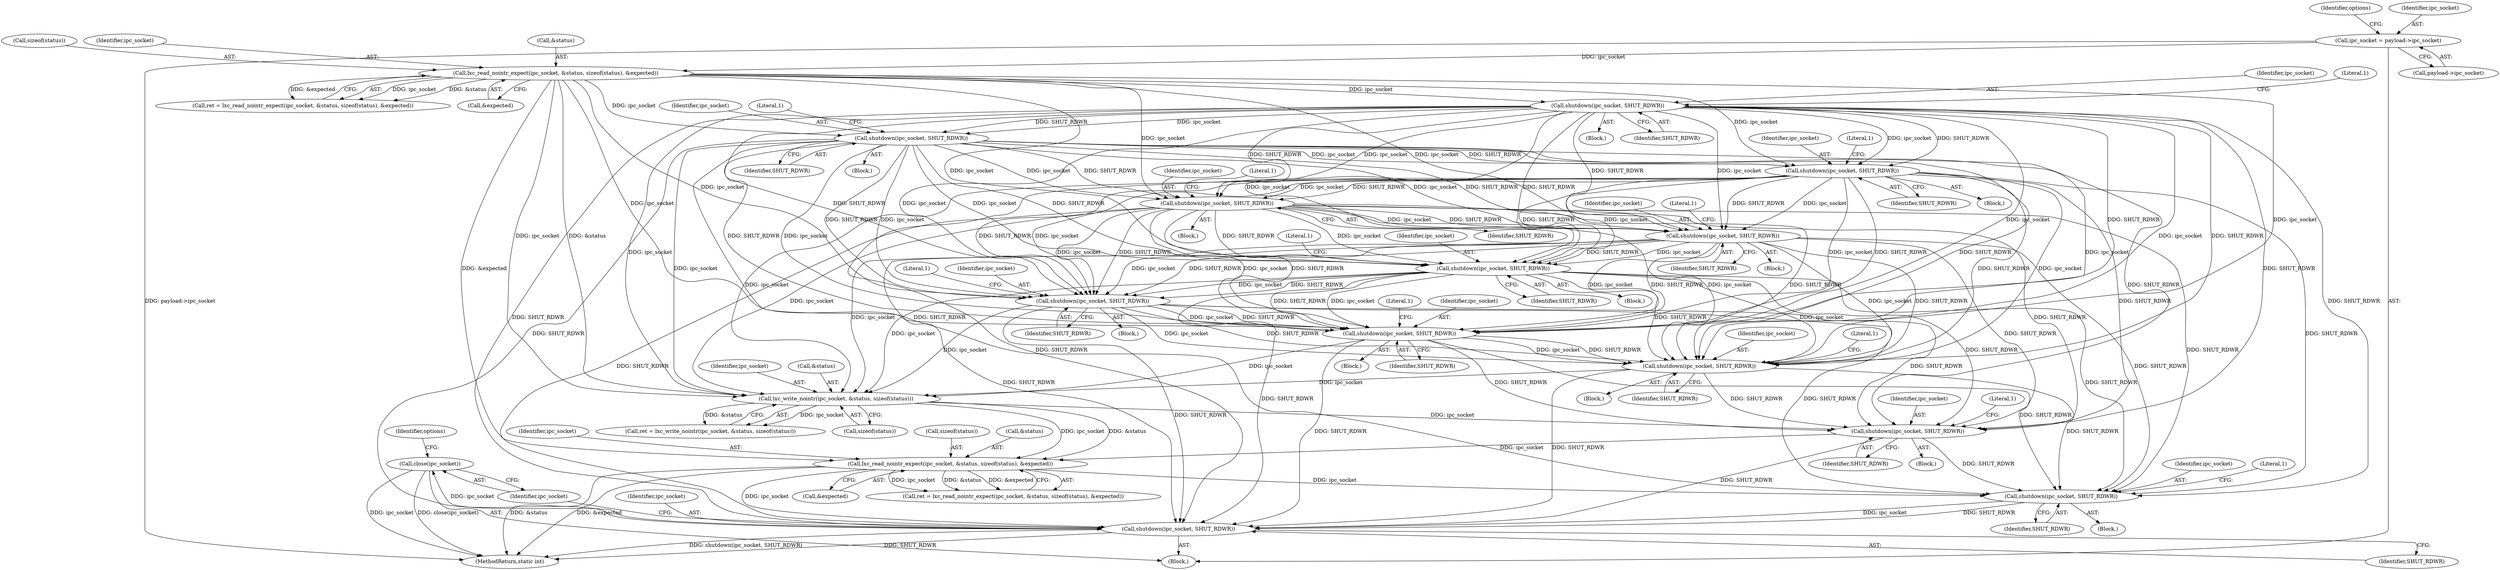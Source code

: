 digraph "0_lxc_5c3fcae78b63ac9dd56e36075903921bd9461f9e@API" {
"1000494" [label="(Call,close(ipc_socket))"];
"1000491" [label="(Call,shutdown(ipc_socket, SHUT_RDWR))"];
"1000485" [label="(Call,shutdown(ipc_socket, SHUT_RDWR))"];
"1000470" [label="(Call,lxc_read_nointr_expect(ipc_socket, &status, sizeof(status), &expected))"];
"1000441" [label="(Call,lxc_write_nointr(ipc_socket, &status, sizeof(status)))"];
"1000293" [label="(Call,shutdown(ipc_socket, SHUT_RDWR))"];
"1000268" [label="(Call,shutdown(ipc_socket, SHUT_RDWR))"];
"1000175" [label="(Call,shutdown(ipc_socket, SHUT_RDWR))"];
"1000160" [label="(Call,lxc_read_nointr_expect(ipc_socket, &status, sizeof(status), &expected))"];
"1000126" [label="(Call,ipc_socket = payload->ipc_socket)"];
"1000244" [label="(Call,shutdown(ipc_socket, SHUT_RDWR))"];
"1000203" [label="(Call,shutdown(ipc_socket, SHUT_RDWR))"];
"1000408" [label="(Call,shutdown(ipc_socket, SHUT_RDWR))"];
"1000381" [label="(Call,shutdown(ipc_socket, SHUT_RDWR))"];
"1000361" [label="(Call,shutdown(ipc_socket, SHUT_RDWR))"];
"1000430" [label="(Call,shutdown(ipc_socket, SHUT_RDWR))"];
"1000455" [label="(Call,shutdown(ipc_socket, SHUT_RDWR))"];
"1000443" [label="(Call,&status)"];
"1000441" [label="(Call,lxc_write_nointr(ipc_socket, &status, sizeof(status)))"];
"1000491" [label="(Call,shutdown(ipc_socket, SHUT_RDWR))"];
"1000457" [label="(Identifier,SHUT_RDWR)"];
"1000500" [label="(Identifier,options)"];
"1000386" [label="(Literal,1)"];
"1000487" [label="(Identifier,SHUT_RDWR)"];
"1000269" [label="(Identifier,ipc_socket)"];
"1000118" [label="(Block,)"];
"1000175" [label="(Call,shutdown(ipc_socket, SHUT_RDWR))"];
"1000246" [label="(Identifier,SHUT_RDWR)"];
"1000158" [label="(Call,ret = lxc_read_nointr_expect(ipc_socket, &status, sizeof(status), &expected))"];
"1000161" [label="(Identifier,ipc_socket)"];
"1000494" [label="(Call,close(ipc_socket))"];
"1000482" [label="(Block,)"];
"1000468" [label="(Call,ret = lxc_read_nointr_expect(ipc_socket, &status, sizeof(status), &expected))"];
"1000495" [label="(Identifier,ipc_socket)"];
"1000293" [label="(Call,shutdown(ipc_socket, SHUT_RDWR))"];
"1000265" [label="(Block,)"];
"1000295" [label="(Identifier,SHUT_RDWR)"];
"1000381" [label="(Call,shutdown(ipc_socket, SHUT_RDWR))"];
"1000455" [label="(Call,shutdown(ipc_socket, SHUT_RDWR))"];
"1000160" [label="(Call,lxc_read_nointr_expect(ipc_socket, &status, sizeof(status), &expected))"];
"1000294" [label="(Identifier,ipc_socket)"];
"1000268" [label="(Call,shutdown(ipc_socket, SHUT_RDWR))"];
"1000245" [label="(Identifier,ipc_socket)"];
"1000202" [label="(Block,)"];
"1000298" [label="(Literal,1)"];
"1000408" [label="(Call,shutdown(ipc_socket, SHUT_RDWR))"];
"1000208" [label="(Literal,1)"];
"1000244" [label="(Call,shutdown(ipc_socket, SHUT_RDWR))"];
"1000432" [label="(Identifier,SHUT_RDWR)"];
"1000172" [label="(Block,)"];
"1000203" [label="(Call,shutdown(ipc_socket, SHUT_RDWR))"];
"1000162" [label="(Call,&status)"];
"1000460" [label="(Literal,1)"];
"1000358" [label="(Block,)"];
"1000366" [label="(Literal,1)"];
"1000431" [label="(Identifier,ipc_socket)"];
"1000363" [label="(Identifier,SHUT_RDWR)"];
"1000273" [label="(Literal,1)"];
"1000180" [label="(Literal,1)"];
"1000362" [label="(Identifier,ipc_socket)"];
"1000427" [label="(Block,)"];
"1000435" [label="(Literal,1)"];
"1000413" [label="(Literal,1)"];
"1000456" [label="(Identifier,ipc_socket)"];
"1000270" [label="(Identifier,SHUT_RDWR)"];
"1000241" [label="(Block,)"];
"1000126" [label="(Call,ipc_socket = payload->ipc_socket)"];
"1000442" [label="(Identifier,ipc_socket)"];
"1000176" [label="(Identifier,ipc_socket)"];
"1000471" [label="(Identifier,ipc_socket)"];
"1000410" [label="(Identifier,SHUT_RDWR)"];
"1000470" [label="(Call,lxc_read_nointr_expect(ipc_socket, &status, sizeof(status), &expected))"];
"1000378" [label="(Block,)"];
"1000486" [label="(Identifier,ipc_socket)"];
"1000166" [label="(Call,&expected)"];
"1000128" [label="(Call,payload->ipc_socket)"];
"1000382" [label="(Identifier,ipc_socket)"];
"1000485" [label="(Call,shutdown(ipc_socket, SHUT_RDWR))"];
"1000474" [label="(Call,sizeof(status))"];
"1000383" [label="(Identifier,SHUT_RDWR)"];
"1000490" [label="(Literal,1)"];
"1000133" [label="(Identifier,options)"];
"1000430" [label="(Call,shutdown(ipc_socket, SHUT_RDWR))"];
"1000472" [label="(Call,&status)"];
"1000177" [label="(Identifier,SHUT_RDWR)"];
"1000493" [label="(Identifier,SHUT_RDWR)"];
"1000492" [label="(Identifier,ipc_socket)"];
"1000361" [label="(Call,shutdown(ipc_socket, SHUT_RDWR))"];
"1000164" [label="(Call,sizeof(status))"];
"1000127" [label="(Identifier,ipc_socket)"];
"1000205" [label="(Identifier,SHUT_RDWR)"];
"1000439" [label="(Call,ret = lxc_write_nointr(ipc_socket, &status, sizeof(status)))"];
"1000204" [label="(Identifier,ipc_socket)"];
"1000405" [label="(Block,)"];
"1000452" [label="(Block,)"];
"1000476" [label="(Call,&expected)"];
"1000409" [label="(Identifier,ipc_socket)"];
"1000290" [label="(Block,)"];
"1000249" [label="(Literal,1)"];
"1000445" [label="(Call,sizeof(status))"];
"1000711" [label="(MethodReturn,static int)"];
"1000494" -> "1000118"  [label="AST: "];
"1000494" -> "1000495"  [label="CFG: "];
"1000495" -> "1000494"  [label="AST: "];
"1000500" -> "1000494"  [label="CFG: "];
"1000494" -> "1000711"  [label="DDG: close(ipc_socket)"];
"1000494" -> "1000711"  [label="DDG: ipc_socket"];
"1000491" -> "1000494"  [label="DDG: ipc_socket"];
"1000491" -> "1000118"  [label="AST: "];
"1000491" -> "1000493"  [label="CFG: "];
"1000492" -> "1000491"  [label="AST: "];
"1000493" -> "1000491"  [label="AST: "];
"1000495" -> "1000491"  [label="CFG: "];
"1000491" -> "1000711"  [label="DDG: SHUT_RDWR"];
"1000491" -> "1000711"  [label="DDG: shutdown(ipc_socket, SHUT_RDWR)"];
"1000485" -> "1000491"  [label="DDG: ipc_socket"];
"1000485" -> "1000491"  [label="DDG: SHUT_RDWR"];
"1000470" -> "1000491"  [label="DDG: ipc_socket"];
"1000381" -> "1000491"  [label="DDG: SHUT_RDWR"];
"1000455" -> "1000491"  [label="DDG: SHUT_RDWR"];
"1000430" -> "1000491"  [label="DDG: SHUT_RDWR"];
"1000408" -> "1000491"  [label="DDG: SHUT_RDWR"];
"1000293" -> "1000491"  [label="DDG: SHUT_RDWR"];
"1000203" -> "1000491"  [label="DDG: SHUT_RDWR"];
"1000244" -> "1000491"  [label="DDG: SHUT_RDWR"];
"1000361" -> "1000491"  [label="DDG: SHUT_RDWR"];
"1000175" -> "1000491"  [label="DDG: SHUT_RDWR"];
"1000268" -> "1000491"  [label="DDG: SHUT_RDWR"];
"1000485" -> "1000482"  [label="AST: "];
"1000485" -> "1000487"  [label="CFG: "];
"1000486" -> "1000485"  [label="AST: "];
"1000487" -> "1000485"  [label="AST: "];
"1000490" -> "1000485"  [label="CFG: "];
"1000470" -> "1000485"  [label="DDG: ipc_socket"];
"1000381" -> "1000485"  [label="DDG: SHUT_RDWR"];
"1000455" -> "1000485"  [label="DDG: SHUT_RDWR"];
"1000430" -> "1000485"  [label="DDG: SHUT_RDWR"];
"1000408" -> "1000485"  [label="DDG: SHUT_RDWR"];
"1000293" -> "1000485"  [label="DDG: SHUT_RDWR"];
"1000203" -> "1000485"  [label="DDG: SHUT_RDWR"];
"1000244" -> "1000485"  [label="DDG: SHUT_RDWR"];
"1000361" -> "1000485"  [label="DDG: SHUT_RDWR"];
"1000175" -> "1000485"  [label="DDG: SHUT_RDWR"];
"1000268" -> "1000485"  [label="DDG: SHUT_RDWR"];
"1000470" -> "1000468"  [label="AST: "];
"1000470" -> "1000476"  [label="CFG: "];
"1000471" -> "1000470"  [label="AST: "];
"1000472" -> "1000470"  [label="AST: "];
"1000474" -> "1000470"  [label="AST: "];
"1000476" -> "1000470"  [label="AST: "];
"1000468" -> "1000470"  [label="CFG: "];
"1000470" -> "1000711"  [label="DDG: &status"];
"1000470" -> "1000711"  [label="DDG: &expected"];
"1000470" -> "1000468"  [label="DDG: ipc_socket"];
"1000470" -> "1000468"  [label="DDG: &status"];
"1000470" -> "1000468"  [label="DDG: &expected"];
"1000441" -> "1000470"  [label="DDG: ipc_socket"];
"1000441" -> "1000470"  [label="DDG: &status"];
"1000455" -> "1000470"  [label="DDG: ipc_socket"];
"1000160" -> "1000470"  [label="DDG: &expected"];
"1000441" -> "1000439"  [label="AST: "];
"1000441" -> "1000445"  [label="CFG: "];
"1000442" -> "1000441"  [label="AST: "];
"1000443" -> "1000441"  [label="AST: "];
"1000445" -> "1000441"  [label="AST: "];
"1000439" -> "1000441"  [label="CFG: "];
"1000441" -> "1000439"  [label="DDG: ipc_socket"];
"1000441" -> "1000439"  [label="DDG: &status"];
"1000293" -> "1000441"  [label="DDG: ipc_socket"];
"1000408" -> "1000441"  [label="DDG: ipc_socket"];
"1000268" -> "1000441"  [label="DDG: ipc_socket"];
"1000175" -> "1000441"  [label="DDG: ipc_socket"];
"1000430" -> "1000441"  [label="DDG: ipc_socket"];
"1000381" -> "1000441"  [label="DDG: ipc_socket"];
"1000361" -> "1000441"  [label="DDG: ipc_socket"];
"1000244" -> "1000441"  [label="DDG: ipc_socket"];
"1000160" -> "1000441"  [label="DDG: ipc_socket"];
"1000160" -> "1000441"  [label="DDG: &status"];
"1000203" -> "1000441"  [label="DDG: ipc_socket"];
"1000441" -> "1000455"  [label="DDG: ipc_socket"];
"1000293" -> "1000290"  [label="AST: "];
"1000293" -> "1000295"  [label="CFG: "];
"1000294" -> "1000293"  [label="AST: "];
"1000295" -> "1000293"  [label="AST: "];
"1000298" -> "1000293"  [label="CFG: "];
"1000268" -> "1000293"  [label="DDG: ipc_socket"];
"1000268" -> "1000293"  [label="DDG: SHUT_RDWR"];
"1000175" -> "1000293"  [label="DDG: ipc_socket"];
"1000175" -> "1000293"  [label="DDG: SHUT_RDWR"];
"1000244" -> "1000293"  [label="DDG: ipc_socket"];
"1000244" -> "1000293"  [label="DDG: SHUT_RDWR"];
"1000160" -> "1000293"  [label="DDG: ipc_socket"];
"1000203" -> "1000293"  [label="DDG: ipc_socket"];
"1000203" -> "1000293"  [label="DDG: SHUT_RDWR"];
"1000293" -> "1000361"  [label="DDG: ipc_socket"];
"1000293" -> "1000361"  [label="DDG: SHUT_RDWR"];
"1000293" -> "1000381"  [label="DDG: ipc_socket"];
"1000293" -> "1000381"  [label="DDG: SHUT_RDWR"];
"1000293" -> "1000408"  [label="DDG: ipc_socket"];
"1000293" -> "1000408"  [label="DDG: SHUT_RDWR"];
"1000293" -> "1000430"  [label="DDG: ipc_socket"];
"1000293" -> "1000430"  [label="DDG: SHUT_RDWR"];
"1000293" -> "1000455"  [label="DDG: SHUT_RDWR"];
"1000268" -> "1000265"  [label="AST: "];
"1000268" -> "1000270"  [label="CFG: "];
"1000269" -> "1000268"  [label="AST: "];
"1000270" -> "1000268"  [label="AST: "];
"1000273" -> "1000268"  [label="CFG: "];
"1000175" -> "1000268"  [label="DDG: ipc_socket"];
"1000175" -> "1000268"  [label="DDG: SHUT_RDWR"];
"1000244" -> "1000268"  [label="DDG: ipc_socket"];
"1000244" -> "1000268"  [label="DDG: SHUT_RDWR"];
"1000160" -> "1000268"  [label="DDG: ipc_socket"];
"1000203" -> "1000268"  [label="DDG: ipc_socket"];
"1000203" -> "1000268"  [label="DDG: SHUT_RDWR"];
"1000268" -> "1000361"  [label="DDG: ipc_socket"];
"1000268" -> "1000361"  [label="DDG: SHUT_RDWR"];
"1000268" -> "1000381"  [label="DDG: ipc_socket"];
"1000268" -> "1000381"  [label="DDG: SHUT_RDWR"];
"1000268" -> "1000408"  [label="DDG: ipc_socket"];
"1000268" -> "1000408"  [label="DDG: SHUT_RDWR"];
"1000268" -> "1000430"  [label="DDG: ipc_socket"];
"1000268" -> "1000430"  [label="DDG: SHUT_RDWR"];
"1000268" -> "1000455"  [label="DDG: SHUT_RDWR"];
"1000175" -> "1000172"  [label="AST: "];
"1000175" -> "1000177"  [label="CFG: "];
"1000176" -> "1000175"  [label="AST: "];
"1000177" -> "1000175"  [label="AST: "];
"1000180" -> "1000175"  [label="CFG: "];
"1000160" -> "1000175"  [label="DDG: ipc_socket"];
"1000175" -> "1000203"  [label="DDG: ipc_socket"];
"1000175" -> "1000203"  [label="DDG: SHUT_RDWR"];
"1000175" -> "1000244"  [label="DDG: ipc_socket"];
"1000175" -> "1000244"  [label="DDG: SHUT_RDWR"];
"1000175" -> "1000361"  [label="DDG: ipc_socket"];
"1000175" -> "1000361"  [label="DDG: SHUT_RDWR"];
"1000175" -> "1000381"  [label="DDG: ipc_socket"];
"1000175" -> "1000381"  [label="DDG: SHUT_RDWR"];
"1000175" -> "1000408"  [label="DDG: ipc_socket"];
"1000175" -> "1000408"  [label="DDG: SHUT_RDWR"];
"1000175" -> "1000430"  [label="DDG: ipc_socket"];
"1000175" -> "1000430"  [label="DDG: SHUT_RDWR"];
"1000175" -> "1000455"  [label="DDG: SHUT_RDWR"];
"1000160" -> "1000158"  [label="AST: "];
"1000160" -> "1000166"  [label="CFG: "];
"1000161" -> "1000160"  [label="AST: "];
"1000162" -> "1000160"  [label="AST: "];
"1000164" -> "1000160"  [label="AST: "];
"1000166" -> "1000160"  [label="AST: "];
"1000158" -> "1000160"  [label="CFG: "];
"1000160" -> "1000158"  [label="DDG: ipc_socket"];
"1000160" -> "1000158"  [label="DDG: &status"];
"1000160" -> "1000158"  [label="DDG: &expected"];
"1000126" -> "1000160"  [label="DDG: ipc_socket"];
"1000160" -> "1000203"  [label="DDG: ipc_socket"];
"1000160" -> "1000244"  [label="DDG: ipc_socket"];
"1000160" -> "1000361"  [label="DDG: ipc_socket"];
"1000160" -> "1000381"  [label="DDG: ipc_socket"];
"1000160" -> "1000408"  [label="DDG: ipc_socket"];
"1000160" -> "1000430"  [label="DDG: ipc_socket"];
"1000126" -> "1000118"  [label="AST: "];
"1000126" -> "1000128"  [label="CFG: "];
"1000127" -> "1000126"  [label="AST: "];
"1000128" -> "1000126"  [label="AST: "];
"1000133" -> "1000126"  [label="CFG: "];
"1000126" -> "1000711"  [label="DDG: payload->ipc_socket"];
"1000244" -> "1000241"  [label="AST: "];
"1000244" -> "1000246"  [label="CFG: "];
"1000245" -> "1000244"  [label="AST: "];
"1000246" -> "1000244"  [label="AST: "];
"1000249" -> "1000244"  [label="CFG: "];
"1000203" -> "1000244"  [label="DDG: ipc_socket"];
"1000203" -> "1000244"  [label="DDG: SHUT_RDWR"];
"1000244" -> "1000361"  [label="DDG: ipc_socket"];
"1000244" -> "1000361"  [label="DDG: SHUT_RDWR"];
"1000244" -> "1000381"  [label="DDG: ipc_socket"];
"1000244" -> "1000381"  [label="DDG: SHUT_RDWR"];
"1000244" -> "1000408"  [label="DDG: ipc_socket"];
"1000244" -> "1000408"  [label="DDG: SHUT_RDWR"];
"1000244" -> "1000430"  [label="DDG: ipc_socket"];
"1000244" -> "1000430"  [label="DDG: SHUT_RDWR"];
"1000244" -> "1000455"  [label="DDG: SHUT_RDWR"];
"1000203" -> "1000202"  [label="AST: "];
"1000203" -> "1000205"  [label="CFG: "];
"1000204" -> "1000203"  [label="AST: "];
"1000205" -> "1000203"  [label="AST: "];
"1000208" -> "1000203"  [label="CFG: "];
"1000203" -> "1000361"  [label="DDG: ipc_socket"];
"1000203" -> "1000361"  [label="DDG: SHUT_RDWR"];
"1000203" -> "1000381"  [label="DDG: ipc_socket"];
"1000203" -> "1000381"  [label="DDG: SHUT_RDWR"];
"1000203" -> "1000408"  [label="DDG: ipc_socket"];
"1000203" -> "1000408"  [label="DDG: SHUT_RDWR"];
"1000203" -> "1000430"  [label="DDG: ipc_socket"];
"1000203" -> "1000430"  [label="DDG: SHUT_RDWR"];
"1000203" -> "1000455"  [label="DDG: SHUT_RDWR"];
"1000408" -> "1000405"  [label="AST: "];
"1000408" -> "1000410"  [label="CFG: "];
"1000409" -> "1000408"  [label="AST: "];
"1000410" -> "1000408"  [label="AST: "];
"1000413" -> "1000408"  [label="CFG: "];
"1000381" -> "1000408"  [label="DDG: ipc_socket"];
"1000381" -> "1000408"  [label="DDG: SHUT_RDWR"];
"1000361" -> "1000408"  [label="DDG: ipc_socket"];
"1000361" -> "1000408"  [label="DDG: SHUT_RDWR"];
"1000408" -> "1000430"  [label="DDG: ipc_socket"];
"1000408" -> "1000430"  [label="DDG: SHUT_RDWR"];
"1000408" -> "1000455"  [label="DDG: SHUT_RDWR"];
"1000381" -> "1000378"  [label="AST: "];
"1000381" -> "1000383"  [label="CFG: "];
"1000382" -> "1000381"  [label="AST: "];
"1000383" -> "1000381"  [label="AST: "];
"1000386" -> "1000381"  [label="CFG: "];
"1000361" -> "1000381"  [label="DDG: ipc_socket"];
"1000361" -> "1000381"  [label="DDG: SHUT_RDWR"];
"1000381" -> "1000430"  [label="DDG: ipc_socket"];
"1000381" -> "1000430"  [label="DDG: SHUT_RDWR"];
"1000381" -> "1000455"  [label="DDG: SHUT_RDWR"];
"1000361" -> "1000358"  [label="AST: "];
"1000361" -> "1000363"  [label="CFG: "];
"1000362" -> "1000361"  [label="AST: "];
"1000363" -> "1000361"  [label="AST: "];
"1000366" -> "1000361"  [label="CFG: "];
"1000361" -> "1000430"  [label="DDG: ipc_socket"];
"1000361" -> "1000430"  [label="DDG: SHUT_RDWR"];
"1000361" -> "1000455"  [label="DDG: SHUT_RDWR"];
"1000430" -> "1000427"  [label="AST: "];
"1000430" -> "1000432"  [label="CFG: "];
"1000431" -> "1000430"  [label="AST: "];
"1000432" -> "1000430"  [label="AST: "];
"1000435" -> "1000430"  [label="CFG: "];
"1000430" -> "1000455"  [label="DDG: SHUT_RDWR"];
"1000455" -> "1000452"  [label="AST: "];
"1000455" -> "1000457"  [label="CFG: "];
"1000456" -> "1000455"  [label="AST: "];
"1000457" -> "1000455"  [label="AST: "];
"1000460" -> "1000455"  [label="CFG: "];
}
